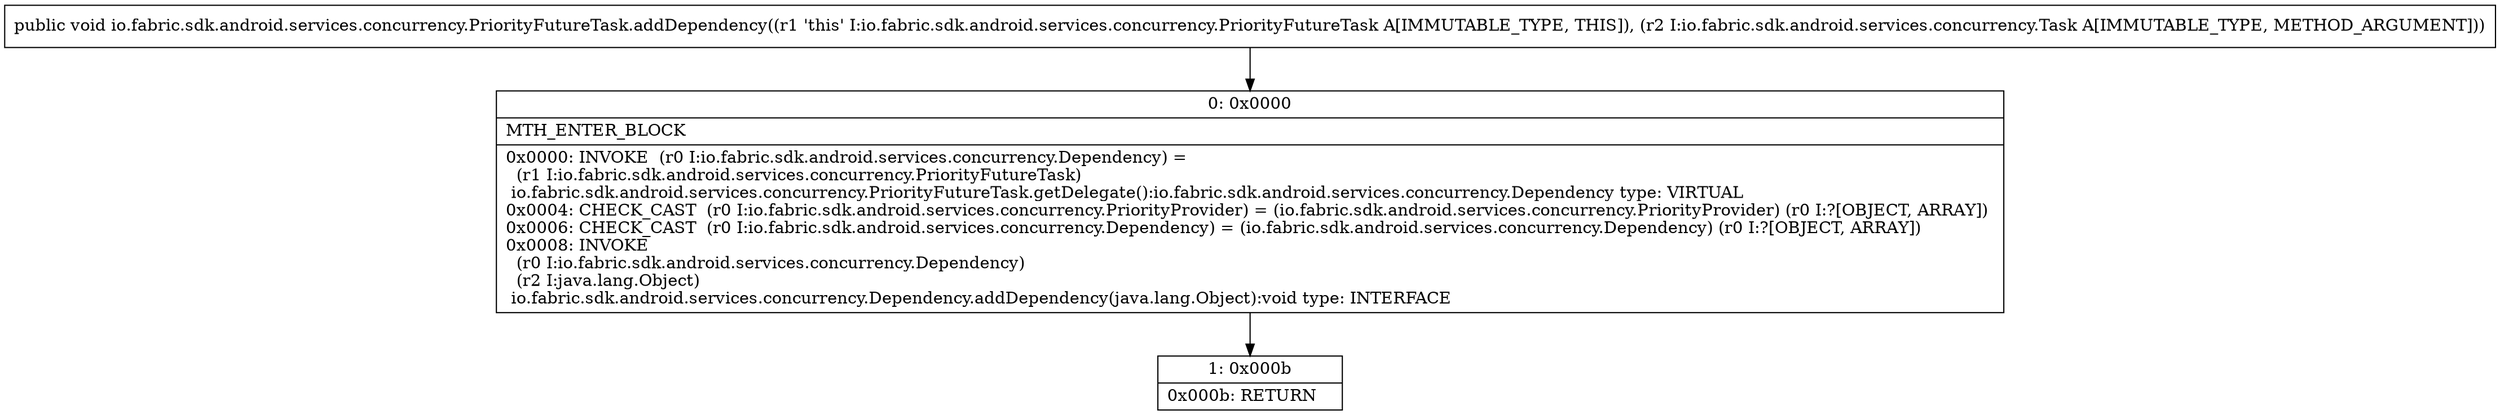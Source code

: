 digraph "CFG forio.fabric.sdk.android.services.concurrency.PriorityFutureTask.addDependency(Lio\/fabric\/sdk\/android\/services\/concurrency\/Task;)V" {
Node_0 [shape=record,label="{0\:\ 0x0000|MTH_ENTER_BLOCK\l|0x0000: INVOKE  (r0 I:io.fabric.sdk.android.services.concurrency.Dependency) = \l  (r1 I:io.fabric.sdk.android.services.concurrency.PriorityFutureTask)\l io.fabric.sdk.android.services.concurrency.PriorityFutureTask.getDelegate():io.fabric.sdk.android.services.concurrency.Dependency type: VIRTUAL \l0x0004: CHECK_CAST  (r0 I:io.fabric.sdk.android.services.concurrency.PriorityProvider) = (io.fabric.sdk.android.services.concurrency.PriorityProvider) (r0 I:?[OBJECT, ARRAY]) \l0x0006: CHECK_CAST  (r0 I:io.fabric.sdk.android.services.concurrency.Dependency) = (io.fabric.sdk.android.services.concurrency.Dependency) (r0 I:?[OBJECT, ARRAY]) \l0x0008: INVOKE  \l  (r0 I:io.fabric.sdk.android.services.concurrency.Dependency)\l  (r2 I:java.lang.Object)\l io.fabric.sdk.android.services.concurrency.Dependency.addDependency(java.lang.Object):void type: INTERFACE \l}"];
Node_1 [shape=record,label="{1\:\ 0x000b|0x000b: RETURN   \l}"];
MethodNode[shape=record,label="{public void io.fabric.sdk.android.services.concurrency.PriorityFutureTask.addDependency((r1 'this' I:io.fabric.sdk.android.services.concurrency.PriorityFutureTask A[IMMUTABLE_TYPE, THIS]), (r2 I:io.fabric.sdk.android.services.concurrency.Task A[IMMUTABLE_TYPE, METHOD_ARGUMENT])) }"];
MethodNode -> Node_0;
Node_0 -> Node_1;
}

